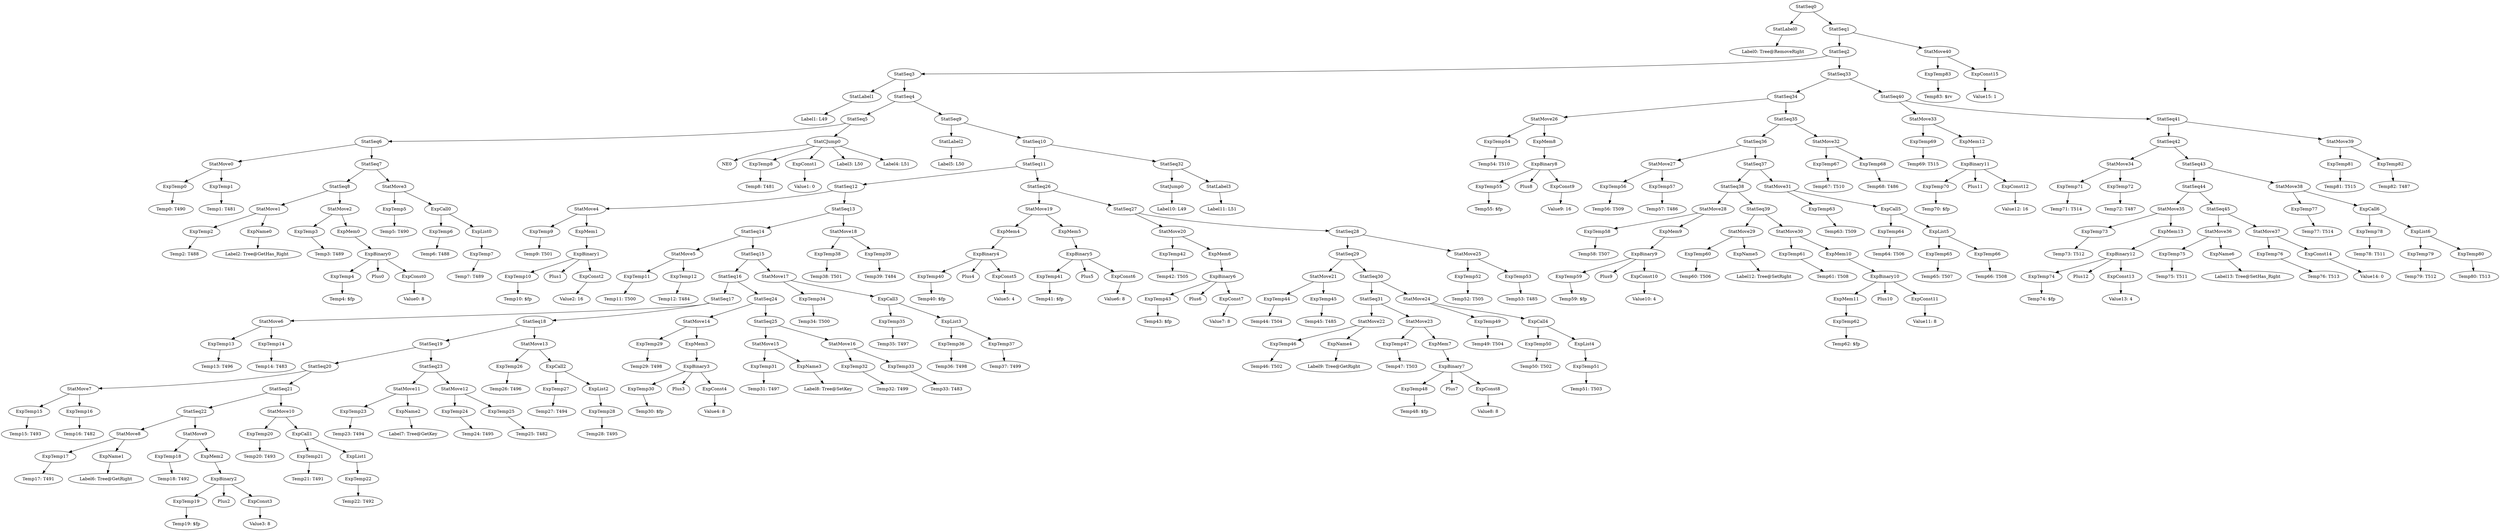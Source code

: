 digraph {
	ordering = out;
	ExpConst15 -> "Value15: 1";
	ExpTemp83 -> "Temp83: $rv";
	ExpTemp82 -> "Temp82: T487";
	ExpTemp79 -> "Temp79: T512";
	ExpCall6 -> ExpTemp78;
	ExpCall6 -> ExpList6;
	StatMove37 -> ExpTemp76;
	StatMove37 -> ExpConst14;
	StatSeq45 -> StatMove36;
	StatSeq45 -> StatMove37;
	StatSeq43 -> StatSeq44;
	StatSeq43 -> StatMove38;
	StatMove36 -> ExpTemp75;
	StatMove36 -> ExpName6;
	ExpTemp75 -> "Temp75: T511";
	StatMove35 -> ExpTemp73;
	StatMove35 -> ExpMem13;
	ExpTemp73 -> "Temp73: T512";
	ExpTemp71 -> "Temp71: T514";
	StatSeq40 -> StatMove33;
	StatSeq40 -> StatSeq41;
	ExpMem12 -> ExpBinary11;
	ExpConst12 -> "Value12: 16";
	ExpBinary11 -> ExpTemp70;
	ExpBinary11 -> Plus11;
	ExpBinary11 -> ExpConst12;
	ExpTemp70 -> "Temp70: $fp";
	StatMove33 -> ExpTemp69;
	StatMove33 -> ExpMem12;
	ExpTemp68 -> "Temp68: T486";
	ExpList6 -> ExpTemp79;
	ExpList6 -> ExpTemp80;
	ExpName3 -> "Label8: Tree@SetKey";
	StatMove28 -> ExpTemp58;
	StatMove28 -> ExpMem9;
	ExpMem3 -> ExpBinary3;
	ExpConst4 -> "Value4: 8";
	ExpTemp29 -> "Temp29: T498";
	StatSeq16 -> StatSeq17;
	StatSeq16 -> StatSeq24;
	ExpTemp81 -> "Temp81: T515";
	StatSeq7 -> StatSeq8;
	StatSeq7 -> StatMove3;
	ExpList2 -> ExpTemp28;
	StatMove13 -> ExpTemp26;
	StatMove13 -> ExpCall2;
	StatSeq10 -> StatSeq11;
	StatSeq10 -> StatSeq32;
	ExpTemp26 -> "Temp26: T496";
	StatMove39 -> ExpTemp81;
	StatMove39 -> ExpTemp82;
	ExpTemp41 -> "Temp41: $fp";
	ExpTemp25 -> "Temp25: T482";
	ExpCall1 -> ExpTemp21;
	ExpCall1 -> ExpList1;
	StatSeq39 -> StatMove29;
	StatSeq39 -> StatMove30;
	ExpTemp20 -> "Temp20: T493";
	ExpTemp77 -> "Temp77: T514";
	ExpName0 -> "Label2: Tree@GetHas_Right";
	ExpConst8 -> "Value8: 8";
	StatSeq21 -> StatSeq22;
	StatSeq21 -> StatMove10;
	ExpTemp30 -> "Temp30: $fp";
	ExpTemp48 -> "Temp48: $fp";
	ExpConst3 -> "Value3: 8";
	ExpTemp17 -> "Temp17: T491";
	ExpTemp23 -> "Temp23: T494";
	StatSeq13 -> StatSeq14;
	StatSeq13 -> StatMove18;
	ExpTemp16 -> "Temp16: T482";
	ExpTemp72 -> "Temp72: T487";
	StatMove15 -> ExpTemp31;
	StatMove15 -> ExpName3;
	StatSeq41 -> StatSeq42;
	StatSeq41 -> StatMove39;
	StatSeq18 -> StatSeq19;
	StatSeq18 -> StatMove13;
	StatLabel3 -> "Label11: L51";
	ExpTemp11 -> "Temp11: T500";
	StatSeq31 -> StatMove22;
	StatSeq31 -> StatMove23;
	StatSeq0 -> StatLabel0;
	StatSeq0 -> StatSeq1;
	ExpTemp39 -> "Temp39: T484";
	ExpTemp1 -> "Temp1: T481";
	ExpList1 -> ExpTemp22;
	ExpBinary4 -> ExpTemp40;
	ExpBinary4 -> Plus4;
	ExpBinary4 -> ExpConst5;
	StatMove29 -> ExpTemp60;
	StatMove29 -> ExpName5;
	ExpTemp65 -> "Temp65: T507";
	ExpTemp15 -> "Temp15: T493";
	ExpTemp76 -> "Temp76: T513";
	ExpTemp14 -> "Temp14: T483";
	StatMove12 -> ExpTemp24;
	StatMove12 -> ExpTemp25;
	StatMove9 -> ExpTemp18;
	StatMove9 -> ExpMem2;
	StatMove4 -> ExpTemp9;
	StatMove4 -> ExpMem1;
	StatLabel2 -> "Label5: L50";
	StatMove5 -> ExpTemp11;
	StatMove5 -> ExpTemp12;
	ExpConst14 -> "Value14: 0";
	ExpConst9 -> "Value9: 16";
	ExpTemp22 -> "Temp22: T492";
	StatMove27 -> ExpTemp56;
	StatMove27 -> ExpTemp57;
	ExpConst0 -> "Value0: 8";
	StatMove38 -> ExpTemp77;
	StatMove38 -> ExpCall6;
	ExpBinary0 -> ExpTemp4;
	ExpBinary0 -> Plus0;
	ExpBinary0 -> ExpConst0;
	ExpTemp32 -> "Temp32: T499";
	ExpTemp33 -> "Temp33: T483";
	ExpTemp12 -> "Temp12: T484";
	ExpTemp35 -> "Temp35: T497";
	StatMove23 -> ExpTemp47;
	StatMove23 -> ExpMem7;
	StatSeq12 -> StatMove4;
	StatSeq12 -> StatSeq13;
	ExpTemp4 -> "Temp4: $fp";
	StatSeq8 -> StatMove1;
	StatSeq8 -> StatMove2;
	StatMove17 -> ExpTemp34;
	StatMove17 -> ExpCall3;
	ExpBinary2 -> ExpTemp19;
	ExpBinary2 -> Plus2;
	ExpBinary2 -> ExpConst3;
	ExpTemp74 -> "Temp74: $fp";
	StatLabel0 -> "Label0: Tree@RemoveRight";
	ExpTemp53 -> "Temp53: T485";
	ExpTemp19 -> "Temp19: $fp";
	StatSeq17 -> StatMove6;
	StatSeq17 -> StatSeq18;
	StatSeq1 -> StatSeq2;
	StatSeq1 -> StatMove40;
	StatSeq30 -> StatSeq31;
	StatSeq30 -> StatMove24;
	ExpName2 -> "Label7: Tree@GetKey";
	StatMove2 -> ExpTemp3;
	StatMove2 -> ExpMem0;
	ExpTemp54 -> "Temp54: T510";
	ExpTemp2 -> "Temp2: T488";
	ExpTemp51 -> "Temp51: T503";
	ExpTemp10 -> "Temp10: $fp";
	ExpMem10 -> ExpBinary10;
	StatMove7 -> ExpTemp15;
	StatMove7 -> ExpTemp16;
	ExpTemp7 -> "Temp7: T489";
	StatSeq3 -> StatLabel1;
	StatSeq3 -> StatSeq4;
	StatSeq32 -> StatJump0;
	StatSeq32 -> StatLabel3;
	ExpTemp28 -> "Temp28: T495";
	StatMove8 -> ExpTemp17;
	StatMove8 -> ExpName1;
	StatMove34 -> ExpTemp71;
	StatMove34 -> ExpTemp72;
	ExpTemp59 -> "Temp59: $fp";
	StatMove0 -> ExpTemp0;
	StatMove0 -> ExpTemp1;
	ExpName1 -> "Label6: Tree@GetRight";
	ExpMem13 -> ExpBinary12;
	StatSeq14 -> StatMove5;
	StatSeq14 -> StatSeq15;
	StatLabel1 -> "Label1: L49";
	ExpTemp27 -> "Temp27: T494";
	ExpList4 -> ExpTemp51;
	StatMove14 -> ExpTemp29;
	StatMove14 -> ExpMem3;
	StatSeq35 -> StatSeq36;
	StatSeq35 -> StatMove32;
	ExpCall0 -> ExpTemp6;
	ExpCall0 -> ExpList0;
	StatSeq9 -> StatLabel2;
	StatSeq9 -> StatSeq10;
	StatMove1 -> ExpTemp2;
	StatMove1 -> ExpName0;
	StatSeq5 -> StatSeq6;
	StatSeq5 -> StatCJump0;
	ExpTemp21 -> "Temp21: T491";
	ExpConst7 -> "Value7: 8";
	ExpTemp18 -> "Temp18: T492";
	ExpTemp8 -> "Temp8: T481";
	StatCJump0 -> NE0;
	StatCJump0 -> ExpTemp8;
	StatCJump0 -> ExpConst1;
	StatCJump0 -> "Label3: L50";
	StatCJump0 -> "Label4: L51";
	ExpList0 -> ExpTemp7;
	StatSeq23 -> StatMove11;
	StatSeq23 -> StatMove12;
	ExpTemp66 -> "Temp66: T508";
	ExpConst1 -> "Value1: 0";
	ExpTemp45 -> "Temp45: T485";
	StatMove3 -> ExpTemp5;
	StatMove3 -> ExpCall0;
	StatSeq25 -> StatMove15;
	StatSeq25 -> StatMove16;
	StatSeq22 -> StatMove8;
	StatSeq22 -> StatMove9;
	StatSeq19 -> StatSeq20;
	StatSeq19 -> StatSeq23;
	StatSeq20 -> StatMove7;
	StatSeq20 -> StatSeq21;
	StatSeq42 -> StatMove34;
	StatSeq42 -> StatSeq43;
	ExpMem2 -> ExpBinary2;
	StatSeq11 -> StatSeq12;
	StatSeq11 -> StatSeq26;
	StatMove30 -> ExpTemp61;
	StatMove30 -> ExpMem10;
	StatMove40 -> ExpTemp83;
	StatMove40 -> ExpConst15;
	ExpCall4 -> ExpTemp50;
	ExpCall4 -> ExpList4;
	ExpBinary1 -> ExpTemp10;
	ExpBinary1 -> Plus1;
	ExpBinary1 -> ExpConst2;
	ExpConst10 -> "Value10: 4";
	StatMove31 -> ExpTemp63;
	StatMove31 -> ExpCall5;
	ExpCall2 -> ExpTemp27;
	ExpCall2 -> ExpList2;
	ExpConst2 -> "Value2: 16";
	StatSeq24 -> StatMove14;
	StatSeq24 -> StatSeq25;
	ExpTemp50 -> "Temp50: T502";
	ExpTemp58 -> "Temp58: T507";
	ExpMem1 -> ExpBinary1;
	ExpTemp13 -> "Temp13: T496";
	ExpTemp3 -> "Temp3: T489";
	StatSeq37 -> StatSeq38;
	StatSeq37 -> StatMove31;
	ExpTemp6 -> "Temp6: T488";
	ExpBinary12 -> ExpTemp74;
	ExpBinary12 -> Plus12;
	ExpBinary12 -> ExpConst13;
	StatMove6 -> ExpTemp13;
	StatMove6 -> ExpTemp14;
	StatMove16 -> ExpTemp32;
	StatMove16 -> ExpTemp33;
	ExpTemp49 -> "Temp49: T504";
	StatSeq33 -> StatSeq34;
	StatSeq33 -> StatSeq40;
	StatSeq15 -> StatSeq16;
	StatSeq15 -> StatMove17;
	ExpTemp34 -> "Temp34: T500";
	ExpCall3 -> ExpTemp35;
	ExpCall3 -> ExpList3;
	ExpMem0 -> ExpBinary0;
	StatSeq4 -> StatSeq5;
	StatSeq4 -> StatSeq9;
	ExpTemp36 -> "Temp36: T498";
	ExpList3 -> ExpTemp36;
	ExpList3 -> ExpTemp37;
	ExpTemp69 -> "Temp69: T515";
	ExpTemp37 -> "Temp37: T499";
	ExpName6 -> "Label13: Tree@SetHas_Right";
	ExpTemp38 -> "Temp38: T501";
	StatMove18 -> ExpTemp38;
	StatMove18 -> ExpTemp39;
	StatSeq34 -> StatMove26;
	StatSeq34 -> StatSeq35;
	StatMove10 -> ExpTemp20;
	StatMove10 -> ExpCall1;
	ExpMem4 -> ExpBinary4;
	ExpTemp78 -> "Temp78: T511";
	ExpTemp43 -> "Temp43: $fp";
	ExpMem9 -> ExpBinary9;
	ExpConst6 -> "Value6: 8";
	StatSeq44 -> StatMove35;
	StatSeq44 -> StatSeq45;
	ExpMem5 -> ExpBinary5;
	ExpTemp42 -> "Temp42: T505";
	StatMove25 -> ExpTemp52;
	StatMove25 -> ExpTemp53;
	StatMove20 -> ExpTemp42;
	StatMove20 -> ExpMem6;
	ExpBinary6 -> ExpTemp43;
	ExpBinary6 -> Plus6;
	ExpBinary6 -> ExpConst7;
	StatMove24 -> ExpTemp49;
	StatMove24 -> ExpCall4;
	ExpMem6 -> ExpBinary6;
	ExpTemp9 -> "Temp9: T501";
	StatSeq27 -> StatMove20;
	StatSeq27 -> StatSeq28;
	StatMove11 -> ExpTemp23;
	StatMove11 -> ExpName2;
	ExpTemp44 -> "Temp44: T504";
	StatJump0 -> "Label10: L49";
	StatMove21 -> ExpTemp44;
	StatMove21 -> ExpTemp45;
	StatSeq29 -> StatMove21;
	StatSeq29 -> StatSeq30;
	ExpConst13 -> "Value13: 4";
	ExpMem7 -> ExpBinary7;
	ExpTemp46 -> "Temp46: T502";
	ExpTemp60 -> "Temp60: T506";
	ExpName4 -> "Label9: Tree@GetRight";
	ExpBinary5 -> ExpTemp41;
	ExpBinary5 -> Plus5;
	ExpBinary5 -> ExpConst6;
	ExpBinary7 -> ExpTemp48;
	ExpBinary7 -> Plus7;
	ExpBinary7 -> ExpConst8;
	ExpBinary9 -> ExpTemp59;
	ExpBinary9 -> Plus9;
	ExpBinary9 -> ExpConst10;
	StatSeq28 -> StatSeq29;
	StatSeq28 -> StatMove25;
	ExpTemp52 -> "Temp52: T505";
	StatSeq2 -> StatSeq3;
	StatSeq2 -> StatSeq33;
	ExpTemp55 -> "Temp55: $fp";
	ExpConst5 -> "Value5: 4";
	StatSeq26 -> StatMove19;
	StatSeq26 -> StatSeq27;
	ExpBinary8 -> ExpTemp55;
	ExpBinary8 -> Plus8;
	ExpBinary8 -> ExpConst9;
	StatSeq6 -> StatMove0;
	StatSeq6 -> StatSeq7;
	ExpMem8 -> ExpBinary8;
	ExpTemp56 -> "Temp56: T509";
	ExpBinary3 -> ExpTemp30;
	ExpBinary3 -> Plus3;
	ExpBinary3 -> ExpConst4;
	ExpTemp40 -> "Temp40: $fp";
	ExpTemp67 -> "Temp67: T510";
	ExpTemp5 -> "Temp5: T490";
	ExpTemp57 -> "Temp57: T486";
	ExpMem11 -> ExpTemp62;
	StatMove26 -> ExpTemp54;
	StatMove26 -> ExpMem8;
	StatSeq36 -> StatMove27;
	StatSeq36 -> StatSeq37;
	StatSeq38 -> StatMove28;
	StatSeq38 -> StatSeq39;
	ExpTemp24 -> "Temp24: T495";
	ExpTemp31 -> "Temp31: T497";
	ExpList5 -> ExpTemp65;
	ExpList5 -> ExpTemp66;
	ExpName5 -> "Label12: Tree@SetRight";
	StatMove19 -> ExpMem4;
	StatMove19 -> ExpMem5;
	ExpTemp0 -> "Temp0: T490";
	ExpTemp61 -> "Temp61: T508";
	ExpTemp62 -> "Temp62: $fp";
	ExpBinary10 -> ExpMem11;
	ExpBinary10 -> Plus10;
	ExpBinary10 -> ExpConst11;
	ExpTemp47 -> "Temp47: T503";
	ExpConst11 -> "Value11: 8";
	ExpTemp63 -> "Temp63: T509";
	ExpTemp64 -> "Temp64: T506";
	ExpCall5 -> ExpTemp64;
	ExpCall5 -> ExpList5;
	ExpTemp80 -> "Temp80: T513";
	StatMove22 -> ExpTemp46;
	StatMove22 -> ExpName4;
	StatMove32 -> ExpTemp67;
	StatMove32 -> ExpTemp68;
}

